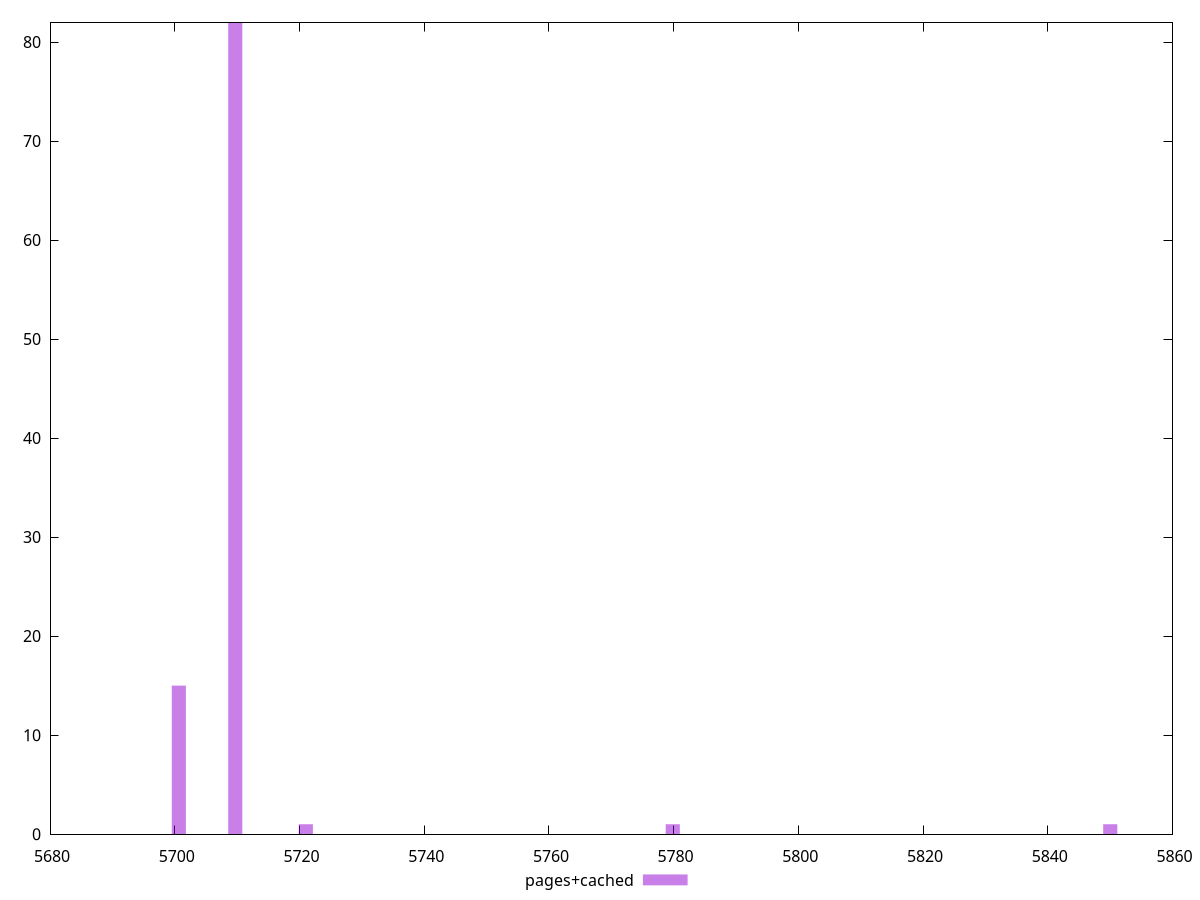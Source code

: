 $_pagesCached <<EOF
5850.019934665161 1
5700.657723567327 15
5779.864956725269 1
5709.709978785377 82
5721.02529780794 1
EOF
set key outside below
set terminal pngcairo
set output "report_00006_2020-11-02T20-21-41.718Z/uses-text-compression/pages+cached//raw_hist.png"
set yrange [0:82]
set boxwidth 2.2630638045126346
set style fill transparent solid 0.5 noborder
plot $_pagesCached title "pages+cached" with boxes ,